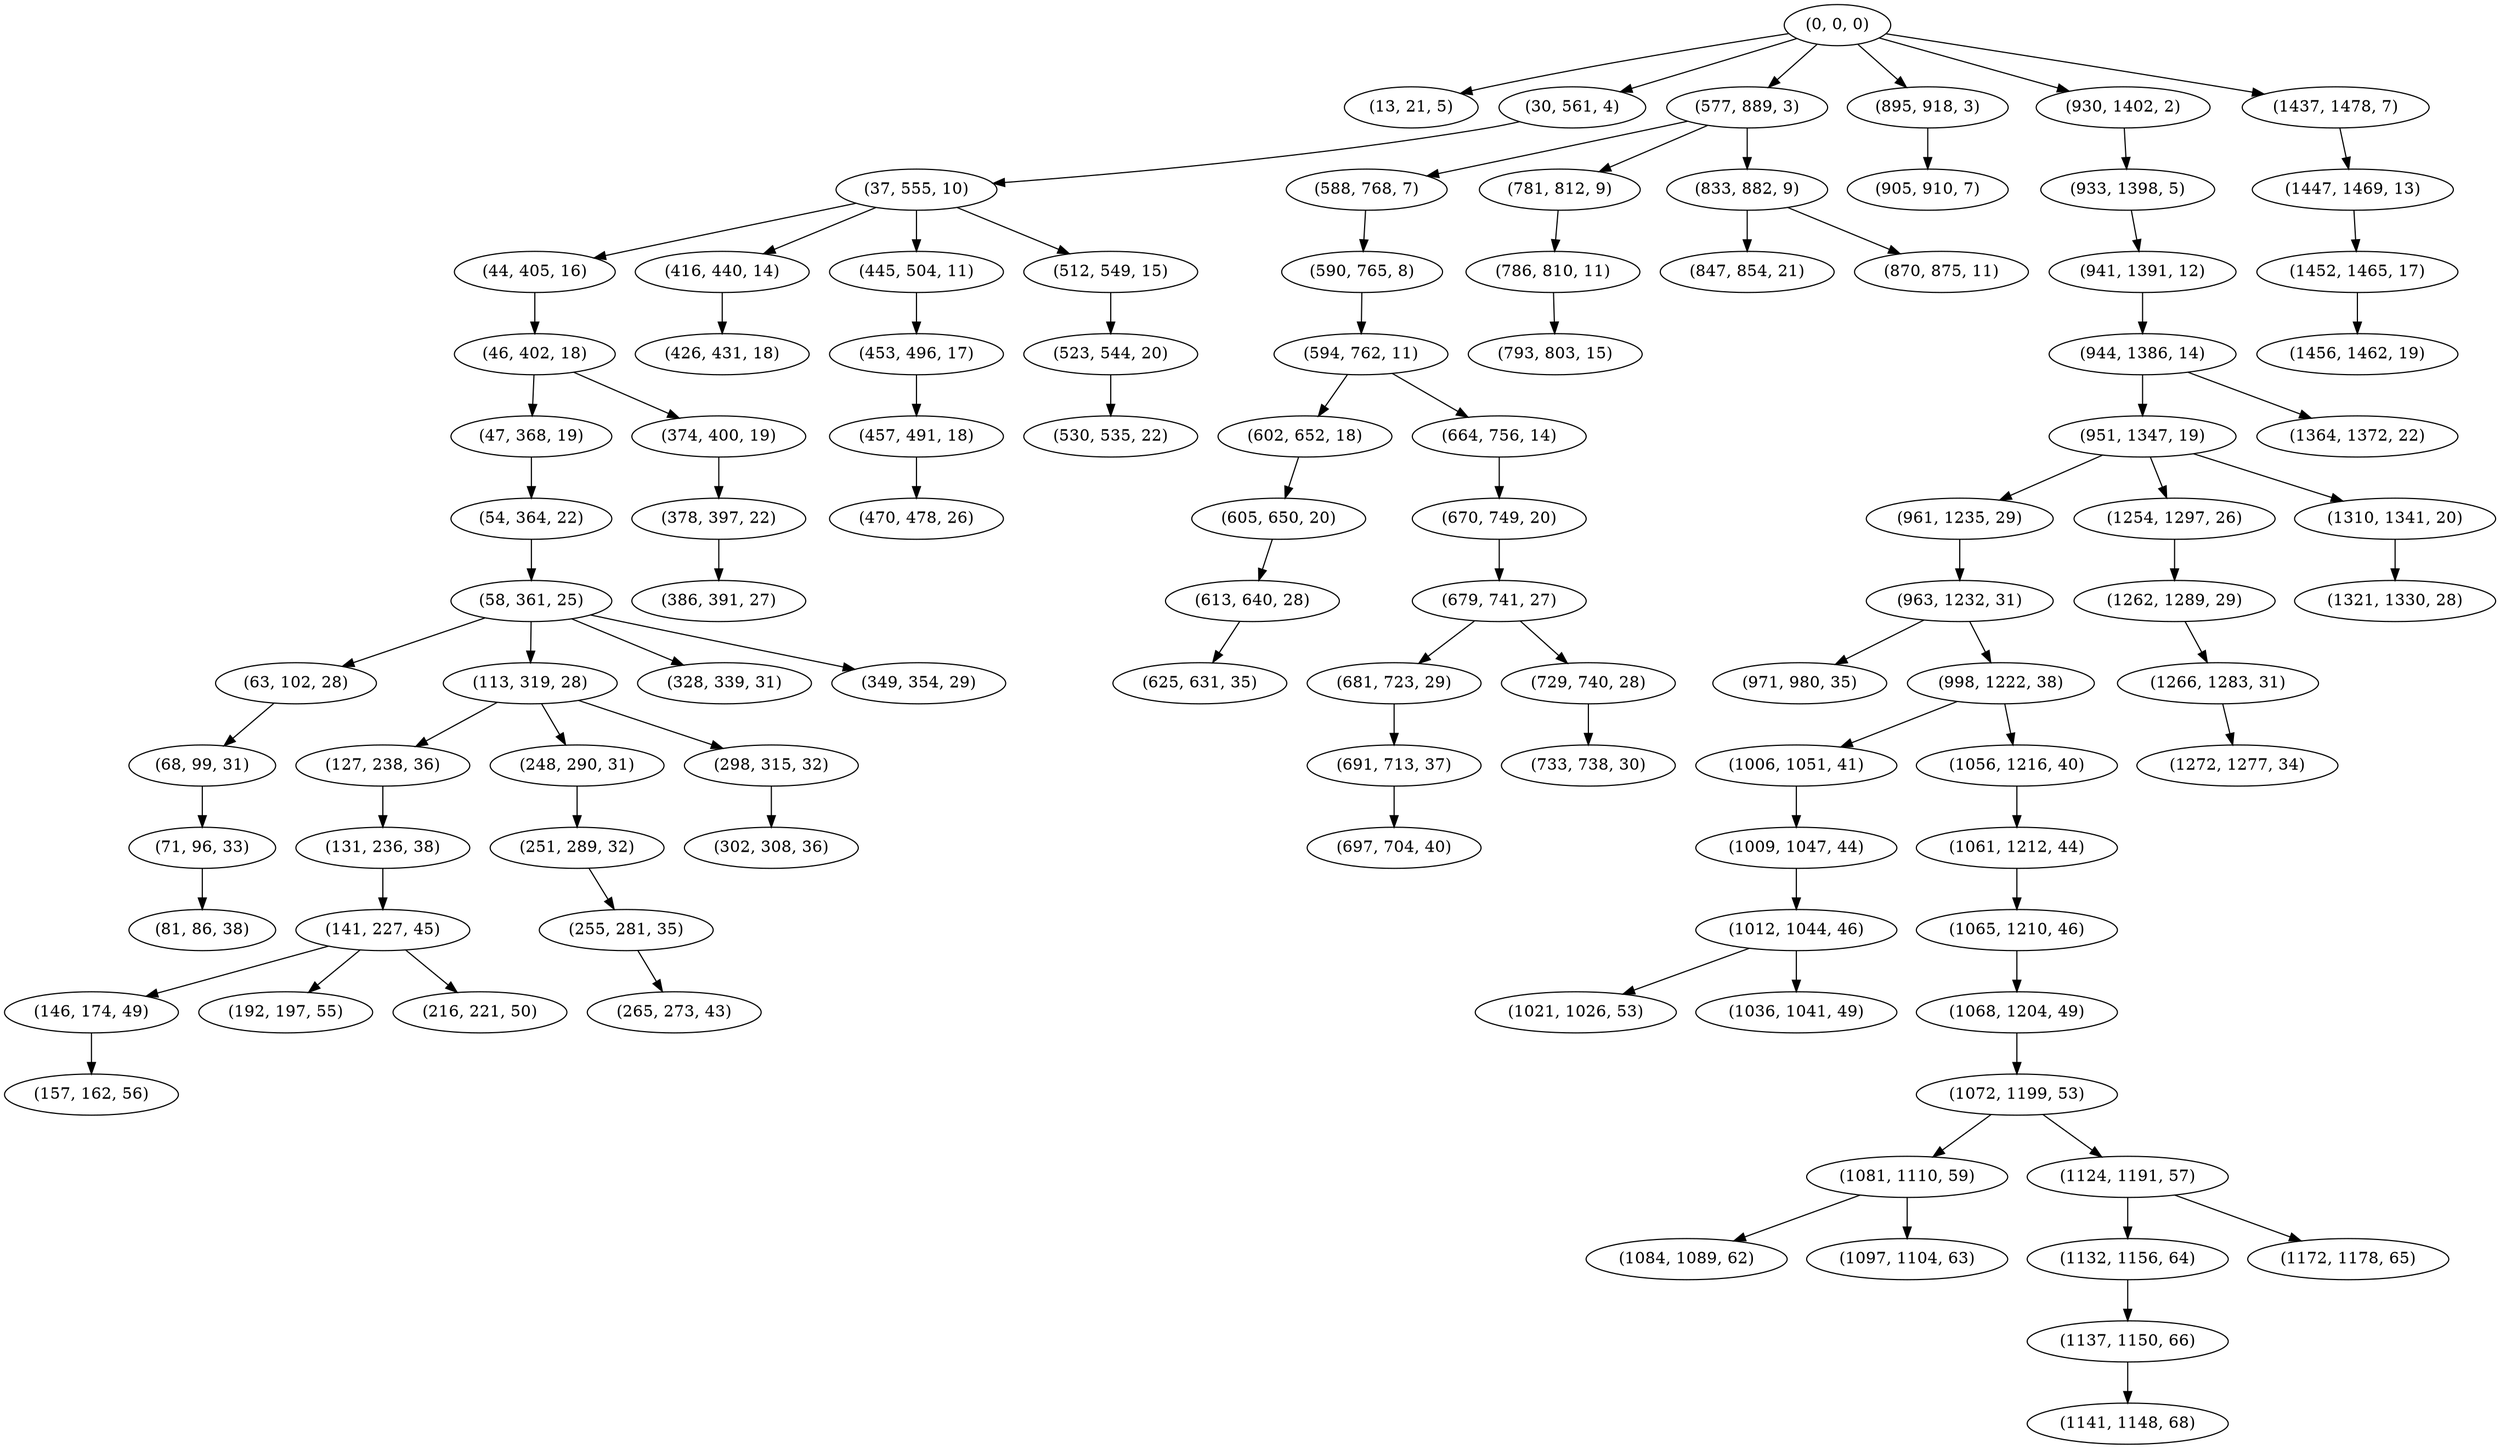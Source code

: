 digraph tree {
    "(0, 0, 0)";
    "(13, 21, 5)";
    "(30, 561, 4)";
    "(37, 555, 10)";
    "(44, 405, 16)";
    "(46, 402, 18)";
    "(47, 368, 19)";
    "(54, 364, 22)";
    "(58, 361, 25)";
    "(63, 102, 28)";
    "(68, 99, 31)";
    "(71, 96, 33)";
    "(81, 86, 38)";
    "(113, 319, 28)";
    "(127, 238, 36)";
    "(131, 236, 38)";
    "(141, 227, 45)";
    "(146, 174, 49)";
    "(157, 162, 56)";
    "(192, 197, 55)";
    "(216, 221, 50)";
    "(248, 290, 31)";
    "(251, 289, 32)";
    "(255, 281, 35)";
    "(265, 273, 43)";
    "(298, 315, 32)";
    "(302, 308, 36)";
    "(328, 339, 31)";
    "(349, 354, 29)";
    "(374, 400, 19)";
    "(378, 397, 22)";
    "(386, 391, 27)";
    "(416, 440, 14)";
    "(426, 431, 18)";
    "(445, 504, 11)";
    "(453, 496, 17)";
    "(457, 491, 18)";
    "(470, 478, 26)";
    "(512, 549, 15)";
    "(523, 544, 20)";
    "(530, 535, 22)";
    "(577, 889, 3)";
    "(588, 768, 7)";
    "(590, 765, 8)";
    "(594, 762, 11)";
    "(602, 652, 18)";
    "(605, 650, 20)";
    "(613, 640, 28)";
    "(625, 631, 35)";
    "(664, 756, 14)";
    "(670, 749, 20)";
    "(679, 741, 27)";
    "(681, 723, 29)";
    "(691, 713, 37)";
    "(697, 704, 40)";
    "(729, 740, 28)";
    "(733, 738, 30)";
    "(781, 812, 9)";
    "(786, 810, 11)";
    "(793, 803, 15)";
    "(833, 882, 9)";
    "(847, 854, 21)";
    "(870, 875, 11)";
    "(895, 918, 3)";
    "(905, 910, 7)";
    "(930, 1402, 2)";
    "(933, 1398, 5)";
    "(941, 1391, 12)";
    "(944, 1386, 14)";
    "(951, 1347, 19)";
    "(961, 1235, 29)";
    "(963, 1232, 31)";
    "(971, 980, 35)";
    "(998, 1222, 38)";
    "(1006, 1051, 41)";
    "(1009, 1047, 44)";
    "(1012, 1044, 46)";
    "(1021, 1026, 53)";
    "(1036, 1041, 49)";
    "(1056, 1216, 40)";
    "(1061, 1212, 44)";
    "(1065, 1210, 46)";
    "(1068, 1204, 49)";
    "(1072, 1199, 53)";
    "(1081, 1110, 59)";
    "(1084, 1089, 62)";
    "(1097, 1104, 63)";
    "(1124, 1191, 57)";
    "(1132, 1156, 64)";
    "(1137, 1150, 66)";
    "(1141, 1148, 68)";
    "(1172, 1178, 65)";
    "(1254, 1297, 26)";
    "(1262, 1289, 29)";
    "(1266, 1283, 31)";
    "(1272, 1277, 34)";
    "(1310, 1341, 20)";
    "(1321, 1330, 28)";
    "(1364, 1372, 22)";
    "(1437, 1478, 7)";
    "(1447, 1469, 13)";
    "(1452, 1465, 17)";
    "(1456, 1462, 19)";
    "(0, 0, 0)" -> "(13, 21, 5)";
    "(0, 0, 0)" -> "(30, 561, 4)";
    "(0, 0, 0)" -> "(577, 889, 3)";
    "(0, 0, 0)" -> "(895, 918, 3)";
    "(0, 0, 0)" -> "(930, 1402, 2)";
    "(0, 0, 0)" -> "(1437, 1478, 7)";
    "(30, 561, 4)" -> "(37, 555, 10)";
    "(37, 555, 10)" -> "(44, 405, 16)";
    "(37, 555, 10)" -> "(416, 440, 14)";
    "(37, 555, 10)" -> "(445, 504, 11)";
    "(37, 555, 10)" -> "(512, 549, 15)";
    "(44, 405, 16)" -> "(46, 402, 18)";
    "(46, 402, 18)" -> "(47, 368, 19)";
    "(46, 402, 18)" -> "(374, 400, 19)";
    "(47, 368, 19)" -> "(54, 364, 22)";
    "(54, 364, 22)" -> "(58, 361, 25)";
    "(58, 361, 25)" -> "(63, 102, 28)";
    "(58, 361, 25)" -> "(113, 319, 28)";
    "(58, 361, 25)" -> "(328, 339, 31)";
    "(58, 361, 25)" -> "(349, 354, 29)";
    "(63, 102, 28)" -> "(68, 99, 31)";
    "(68, 99, 31)" -> "(71, 96, 33)";
    "(71, 96, 33)" -> "(81, 86, 38)";
    "(113, 319, 28)" -> "(127, 238, 36)";
    "(113, 319, 28)" -> "(248, 290, 31)";
    "(113, 319, 28)" -> "(298, 315, 32)";
    "(127, 238, 36)" -> "(131, 236, 38)";
    "(131, 236, 38)" -> "(141, 227, 45)";
    "(141, 227, 45)" -> "(146, 174, 49)";
    "(141, 227, 45)" -> "(192, 197, 55)";
    "(141, 227, 45)" -> "(216, 221, 50)";
    "(146, 174, 49)" -> "(157, 162, 56)";
    "(248, 290, 31)" -> "(251, 289, 32)";
    "(251, 289, 32)" -> "(255, 281, 35)";
    "(255, 281, 35)" -> "(265, 273, 43)";
    "(298, 315, 32)" -> "(302, 308, 36)";
    "(374, 400, 19)" -> "(378, 397, 22)";
    "(378, 397, 22)" -> "(386, 391, 27)";
    "(416, 440, 14)" -> "(426, 431, 18)";
    "(445, 504, 11)" -> "(453, 496, 17)";
    "(453, 496, 17)" -> "(457, 491, 18)";
    "(457, 491, 18)" -> "(470, 478, 26)";
    "(512, 549, 15)" -> "(523, 544, 20)";
    "(523, 544, 20)" -> "(530, 535, 22)";
    "(577, 889, 3)" -> "(588, 768, 7)";
    "(577, 889, 3)" -> "(781, 812, 9)";
    "(577, 889, 3)" -> "(833, 882, 9)";
    "(588, 768, 7)" -> "(590, 765, 8)";
    "(590, 765, 8)" -> "(594, 762, 11)";
    "(594, 762, 11)" -> "(602, 652, 18)";
    "(594, 762, 11)" -> "(664, 756, 14)";
    "(602, 652, 18)" -> "(605, 650, 20)";
    "(605, 650, 20)" -> "(613, 640, 28)";
    "(613, 640, 28)" -> "(625, 631, 35)";
    "(664, 756, 14)" -> "(670, 749, 20)";
    "(670, 749, 20)" -> "(679, 741, 27)";
    "(679, 741, 27)" -> "(681, 723, 29)";
    "(679, 741, 27)" -> "(729, 740, 28)";
    "(681, 723, 29)" -> "(691, 713, 37)";
    "(691, 713, 37)" -> "(697, 704, 40)";
    "(729, 740, 28)" -> "(733, 738, 30)";
    "(781, 812, 9)" -> "(786, 810, 11)";
    "(786, 810, 11)" -> "(793, 803, 15)";
    "(833, 882, 9)" -> "(847, 854, 21)";
    "(833, 882, 9)" -> "(870, 875, 11)";
    "(895, 918, 3)" -> "(905, 910, 7)";
    "(930, 1402, 2)" -> "(933, 1398, 5)";
    "(933, 1398, 5)" -> "(941, 1391, 12)";
    "(941, 1391, 12)" -> "(944, 1386, 14)";
    "(944, 1386, 14)" -> "(951, 1347, 19)";
    "(944, 1386, 14)" -> "(1364, 1372, 22)";
    "(951, 1347, 19)" -> "(961, 1235, 29)";
    "(951, 1347, 19)" -> "(1254, 1297, 26)";
    "(951, 1347, 19)" -> "(1310, 1341, 20)";
    "(961, 1235, 29)" -> "(963, 1232, 31)";
    "(963, 1232, 31)" -> "(971, 980, 35)";
    "(963, 1232, 31)" -> "(998, 1222, 38)";
    "(998, 1222, 38)" -> "(1006, 1051, 41)";
    "(998, 1222, 38)" -> "(1056, 1216, 40)";
    "(1006, 1051, 41)" -> "(1009, 1047, 44)";
    "(1009, 1047, 44)" -> "(1012, 1044, 46)";
    "(1012, 1044, 46)" -> "(1021, 1026, 53)";
    "(1012, 1044, 46)" -> "(1036, 1041, 49)";
    "(1056, 1216, 40)" -> "(1061, 1212, 44)";
    "(1061, 1212, 44)" -> "(1065, 1210, 46)";
    "(1065, 1210, 46)" -> "(1068, 1204, 49)";
    "(1068, 1204, 49)" -> "(1072, 1199, 53)";
    "(1072, 1199, 53)" -> "(1081, 1110, 59)";
    "(1072, 1199, 53)" -> "(1124, 1191, 57)";
    "(1081, 1110, 59)" -> "(1084, 1089, 62)";
    "(1081, 1110, 59)" -> "(1097, 1104, 63)";
    "(1124, 1191, 57)" -> "(1132, 1156, 64)";
    "(1124, 1191, 57)" -> "(1172, 1178, 65)";
    "(1132, 1156, 64)" -> "(1137, 1150, 66)";
    "(1137, 1150, 66)" -> "(1141, 1148, 68)";
    "(1254, 1297, 26)" -> "(1262, 1289, 29)";
    "(1262, 1289, 29)" -> "(1266, 1283, 31)";
    "(1266, 1283, 31)" -> "(1272, 1277, 34)";
    "(1310, 1341, 20)" -> "(1321, 1330, 28)";
    "(1437, 1478, 7)" -> "(1447, 1469, 13)";
    "(1447, 1469, 13)" -> "(1452, 1465, 17)";
    "(1452, 1465, 17)" -> "(1456, 1462, 19)";
}
